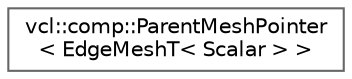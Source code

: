 digraph "Graphical Class Hierarchy"
{
 // LATEX_PDF_SIZE
  bgcolor="transparent";
  edge [fontname=Helvetica,fontsize=10,labelfontname=Helvetica,labelfontsize=10];
  node [fontname=Helvetica,fontsize=10,shape=box,height=0.2,width=0.4];
  rankdir="LR";
  Node0 [label="vcl::comp::ParentMeshPointer\l\< EdgeMeshT\< Scalar \> \>",height=0.2,width=0.4,color="grey40", fillcolor="white", style="filled",URL="$classvcl_1_1comp_1_1ParentMeshPointer.html",tooltip=" "];
}

